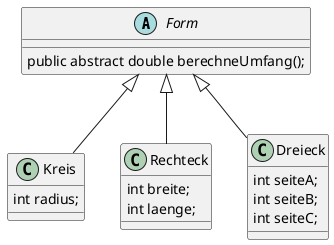 @startuml

abstract class  Form {
    public abstract double berechneUmfang();
}

class Kreis {
    int radius;
}
class Rechteck {
    int breite;
    int laenge;
}
class Dreieck {
    int seiteA;
    int seiteB;
    int seiteC;
}

Form <|-- Kreis
Form <|-- Rechteck
Form <|-- Dreieck

@enduml